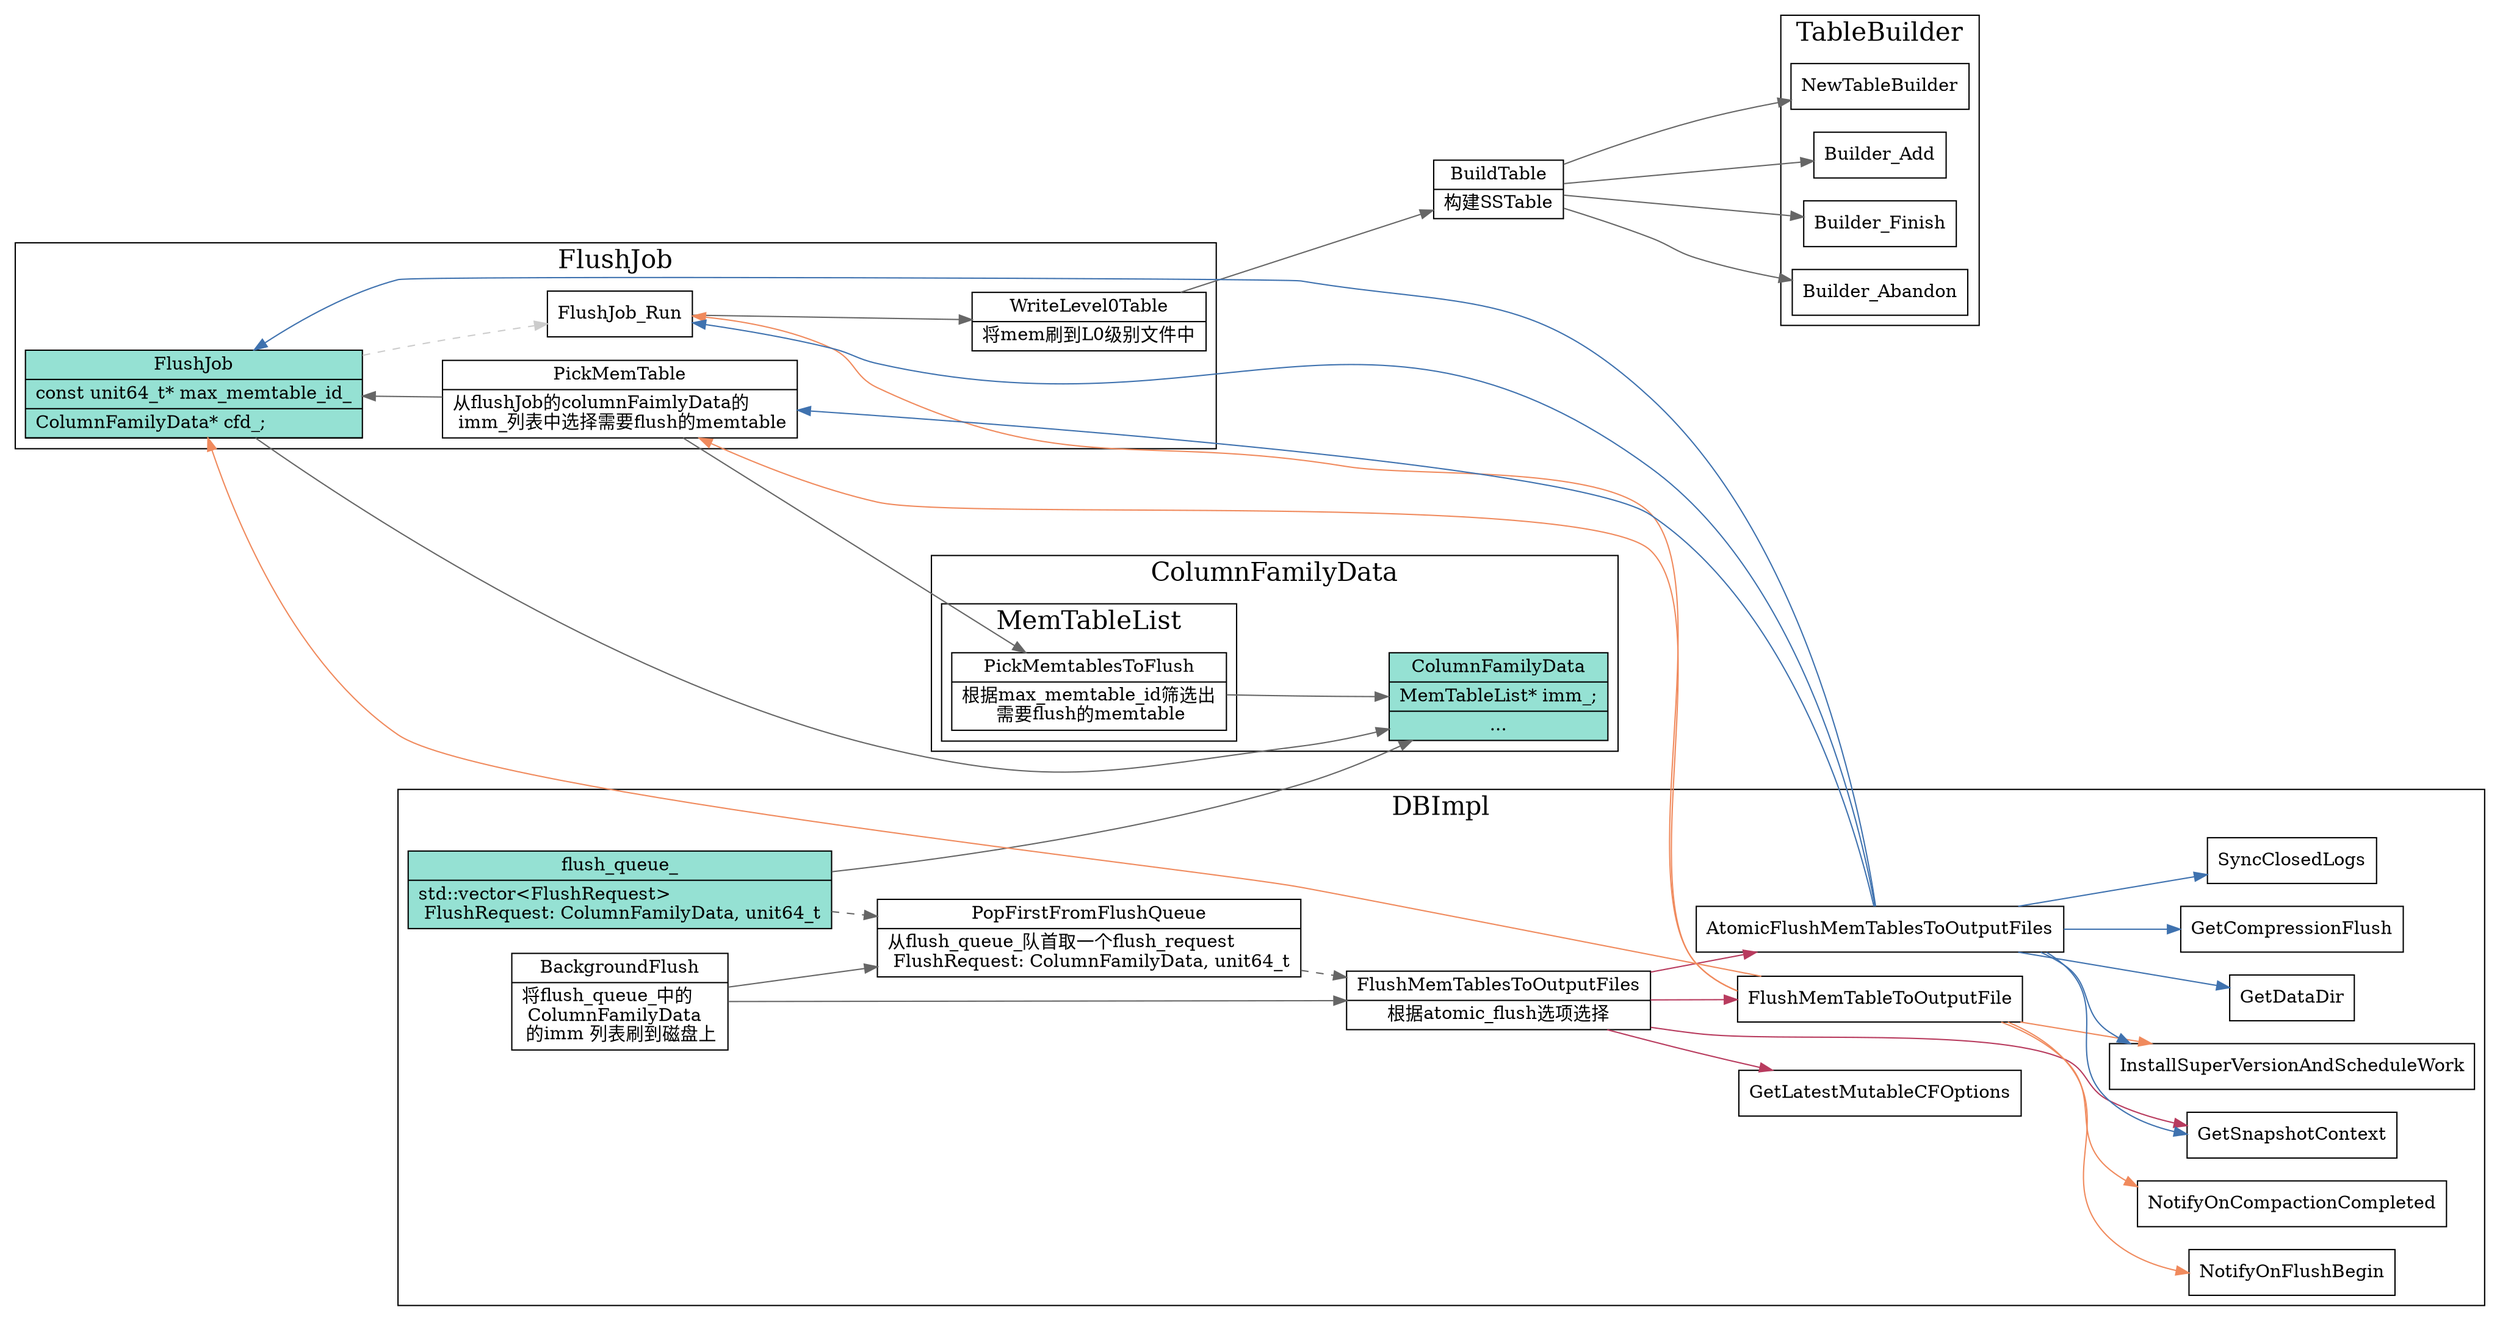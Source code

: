 digraph background_flushtitl {
  node[shape=box];
  edge[color=gray40];
  newrank=true;
  rankdir=LR;

  subgraph cluster_ColumnFamilyData {
    graph[label="ColumnFamilyData";fontsize=20;];

    subgraph cluster_MemTableList {
      graph[label="MemTableList";fontsize=20;];
      PickMemtablesToFlush[
        shape="record"
        label="{{
          PickMemtablesToFlush|
          根据max_memtable_id筛选出\l
          需要flush的memtable
        }}"
      ];
    }
    ColumnFamilyData[shape="record";
      fillcolor="#95e1d3"
      style=filled;
      label="{{
        ColumnFamilyData|
          <MemTableList> MemTableList* imm_;|
          ...
      }}";
    ];
    PickMemtablesToFlush -> ColumnFamilyData:MemTableList;
  }

  subgraph cluster_FlushJob {
    graph[label="FlushJob";fontsize=20;];
    FlushJob[
      shape="record";
      fillcolor="#95e1d3"
      style=filled;
      label="{{
        FlushJob|
        const unit64_t* max_memtable_id_\l|
        ColumnFamilyData* cfd_;\l|
        autovector<MemTable*> mems_;\l
      }}"
    ];
    PickMemTable[
      shape="record"
      label="{{
        PickMemTable|
        从flushJob的columnFaimlyData的\l
        imm_列表中选择需要flush的memtable\l
      }}"
    ];
    PickMemTable -> PickMemtablesToFlush;
    PickMemTable -> FlushJob;
    FlushJob -> ColumnFamilyData;
    FlushJob -> FlushJob_Run[style=dashed;color=gray80];
    FlushJob_Run -> {
      WriteLevel0Table;
    }
    WriteLevel0Table[shape="record";
      label="{{
        WriteLevel0Table|
        将mem刷到L0级别文件中\l
      }}";
    ];
  }

  subgraph cluster_DBImpl {
    graph[label="DBImpl";fontsize=20;];
    flush_queue_[
      shape="record";
      fillcolor="#95e1d3"
      style=filled;
      label="{{
        flush_queue_|
          std::vector\<FlushRequest\> \l
          FlushRequest: ColumnFamilyData, unit64_t\l
      }}";
    ];
    BackgroundFlush[shape="record";
      label="{{
        BackgroundFlush|
        将flush_queue_中的\l 
        ColumnFamilyData\l
        的imm 列表刷到磁盘上\l
      }}";
    ];
    flush_queue_ -> ColumnFamilyData;
    flush_queue_ -> PopFirstFromFlushQueue[style=dashed;color=gray40];
    FlushMemTablesToOutputFiles
    FlushMemTableToOutputFile;
    AtomicFlushMemTablesToOutputFiles;
    BackgroundFlush -> {
      PopFirstFromFlushQueue;
      FlushMemTablesToOutputFiles;
    }
    PopFirstFromFlushQueue[shape="record";
      label="{{
        PopFirstFromFlushQueue|
        从flush_queue_队首取一个flush_request\l
        FlushRequest: ColumnFamilyData, unit64_t\l
      }}";
    ];
    FlushMemTablesToOutputFiles[shape="record";
      label="{{
        FlushMemTablesToOutputFiles|
        根据atomic_flush选项选择
      }}";
    ];

    FlushMemTablesToOutputFiles -> {
      AtomicFlushMemTablesToOutputFiles
      GetSnapshotContext;
      GetLatestMutableCFOptions;
      FlushMemTableToOutputFile;
    }[color="#b83b5e"]

    AtomicFlushMemTablesToOutputFiles -> {
      InstallSuperVersionAndScheduleWork;
      GetDataDir;
      GetSnapshotContext;
      FlushJob;
      PickMemTable;
      GetCompressionFlush;
      SyncClosedLogs;
      FlushJob_Run
    }[color="#3f72af"]

    FlushMemTableToOutputFile -> {
      FlushJob;
      NotifyOnFlushBegin;
      PickMemTable;
      FlushJob_Run;
      InstallSuperVersionAndScheduleWork;
      NotifyOnCompactionCompleted;
    }[color="#f08a5d"]
  }

  WriteLevel0Table -> {
    BuildTable;
  }

  BuildTable[shape="record";
    label="{{
      BuildTable|
      构建SSTable\l
    }}";
  ];
  BuildTable -> {
    NewTableBuilder;
    Builder_Add;
    Builder_Finish;
    Builder_Abandon;
  }
  subgraph cluster_TableBuilder {
    graph[label="TableBuilder";fontsize=20;];
    NewTableBuilder;
    Builder_Add;
    Builder_Finish;
    Builder_Abandon;
  }

  //rank
  {rank=same;flush_queue_;PickMemTable;FlushJob_Run}

  // dataflow depend
  {
    edge[style=dashed;color=gray40];
    PopFirstFromFlushQueue -> FlushMemTablesToOutputFiles;
  }
}
